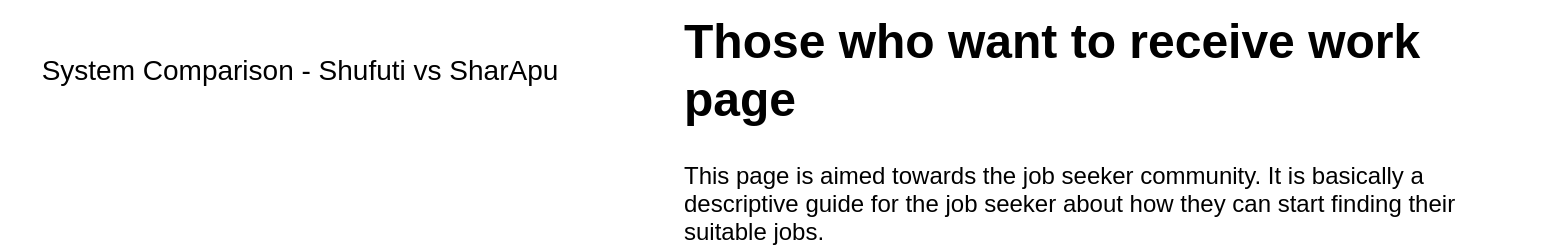 <mxfile version="26.2.14">
  <diagram name="Page-1" id="pchpu7Tx-HEGYEnVaKcF">
    <mxGraphModel dx="872" dy="473" grid="1" gridSize="10" guides="1" tooltips="1" connect="1" arrows="1" fold="1" page="1" pageScale="1" pageWidth="850" pageHeight="1100" math="0" shadow="0">
      <root>
        <mxCell id="0" />
        <mxCell id="1" parent="0" />
        <mxCell id="I_DcxKmEr029iQ1eixn9-1" value="&lt;font style=&quot;font-size: 14px;&quot;&gt;System Comparison - Shufuti vs SharApu&lt;/font&gt;" style="text;html=1;align=center;verticalAlign=middle;whiteSpace=wrap;rounded=0;" vertex="1" parent="1">
          <mxGeometry x="70" y="40" width="300" height="30" as="geometry" />
        </mxCell>
        <mxCell id="I_DcxKmEr029iQ1eixn9-2" value="&lt;h1 style=&quot;margin-top: 0px;&quot;&gt;Those who want to receive work page&lt;/h1&gt;&lt;p&gt;This page is aimed towards the job seeker community. It is basically a descriptive guide for the job seeker about how they can start finding their suitable jobs.&lt;/p&gt;" style="text;html=1;whiteSpace=wrap;overflow=hidden;rounded=0;" vertex="1" parent="1">
          <mxGeometry x="410" y="20" width="430" height="120" as="geometry" />
        </mxCell>
      </root>
    </mxGraphModel>
  </diagram>
</mxfile>
